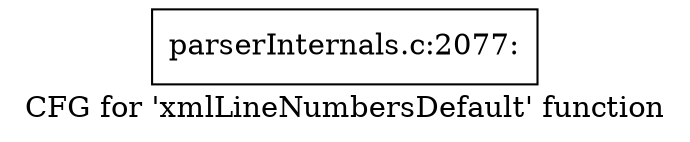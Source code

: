 digraph "CFG for 'xmlLineNumbersDefault' function" {
	label="CFG for 'xmlLineNumbersDefault' function";

	Node0x3cbf420 [shape=record,label="{parserInternals.c:2077:}"];
}
